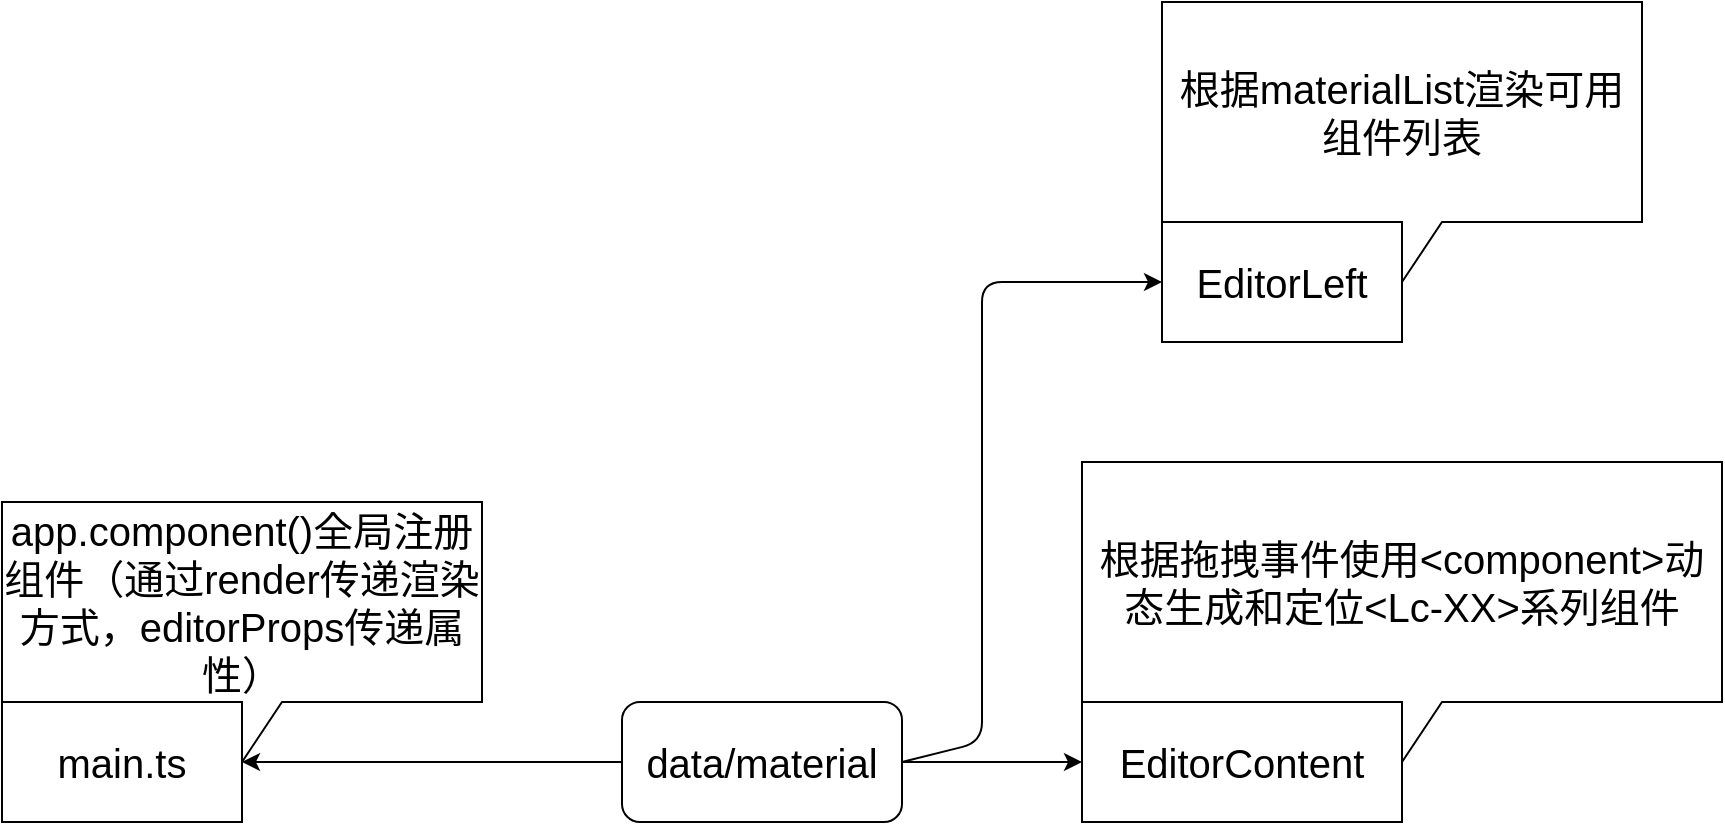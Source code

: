 <mxfile>
    <diagram id="vt1E1tqs6K7o_Ixf-e7f" name="第 1 页">
        <mxGraphModel dx="1348" dy="1487" grid="1" gridSize="10" guides="1" tooltips="1" connect="1" arrows="1" fold="1" page="1" pageScale="1" pageWidth="827" pageHeight="1169" math="0" shadow="0">
            <root>
                <mxCell id="0"/>
                <mxCell id="1" parent="0"/>
                <mxCell id="5" value="" style="edgeStyle=none;html=1;fontSize=20;" edge="1" parent="1" source="2" target="4">
                    <mxGeometry relative="1" as="geometry"/>
                </mxCell>
                <mxCell id="11" value="" style="edgeStyle=none;html=1;fontSize=20;" edge="1" parent="1" source="2" target="10">
                    <mxGeometry relative="1" as="geometry"/>
                </mxCell>
                <mxCell id="2" value="&lt;font style=&quot;font-size: 20px&quot;&gt;data/material&lt;/font&gt;" style="rounded=1;whiteSpace=wrap;html=1;" vertex="1" parent="1">
                    <mxGeometry x="80" y="170" width="140" height="60" as="geometry"/>
                </mxCell>
                <mxCell id="3" value="EditorLeft" style="rounded=0;whiteSpace=wrap;html=1;fontSize=20;" vertex="1" parent="1">
                    <mxGeometry x="350" y="-70" width="120" height="60" as="geometry"/>
                </mxCell>
                <mxCell id="4" value="EditorContent" style="rounded=0;whiteSpace=wrap;html=1;fontSize=20;" vertex="1" parent="1">
                    <mxGeometry x="310" y="170" width="160" height="60" as="geometry"/>
                </mxCell>
                <mxCell id="6" value="" style="endArrow=classic;html=1;fontSize=20;entryX=0;entryY=0.5;entryDx=0;entryDy=0;exitX=1;exitY=0.5;exitDx=0;exitDy=0;" edge="1" parent="1" source="2" target="3">
                    <mxGeometry width="50" height="50" relative="1" as="geometry">
                        <mxPoint x="240" y="190" as="sourcePoint"/>
                        <mxPoint x="290" y="140" as="targetPoint"/>
                        <Array as="points">
                            <mxPoint x="260" y="190"/>
                            <mxPoint x="260" y="-40"/>
                        </Array>
                    </mxGeometry>
                </mxCell>
                <mxCell id="7" value="根据拖拽事件使用&amp;lt;component&amp;gt;动态生成和定位&amp;lt;Lc-XX&amp;gt;系列组件" style="shape=callout;whiteSpace=wrap;html=1;perimeter=calloutPerimeter;fontSize=20;" vertex="1" parent="1">
                    <mxGeometry x="310" y="50" width="320" height="150" as="geometry"/>
                </mxCell>
                <mxCell id="9" value="根据materialList渲染可用组件列表" style="shape=callout;whiteSpace=wrap;html=1;perimeter=calloutPerimeter;fontSize=20;" vertex="1" parent="1">
                    <mxGeometry x="350" y="-180" width="240" height="140" as="geometry"/>
                </mxCell>
                <mxCell id="10" value="main.ts" style="rounded=0;whiteSpace=wrap;html=1;fontSize=20;" vertex="1" parent="1">
                    <mxGeometry x="-230" y="170" width="120" height="60" as="geometry"/>
                </mxCell>
                <mxCell id="13" value="&lt;span&gt;app.component()全局注册组件（通过render传递渲染方式，editorProps传递属性）&lt;/span&gt;" style="shape=callout;whiteSpace=wrap;html=1;perimeter=calloutPerimeter;fontSize=20;" vertex="1" parent="1">
                    <mxGeometry x="-230" y="70" width="240" height="130" as="geometry"/>
                </mxCell>
            </root>
        </mxGraphModel>
    </diagram>
</mxfile>
